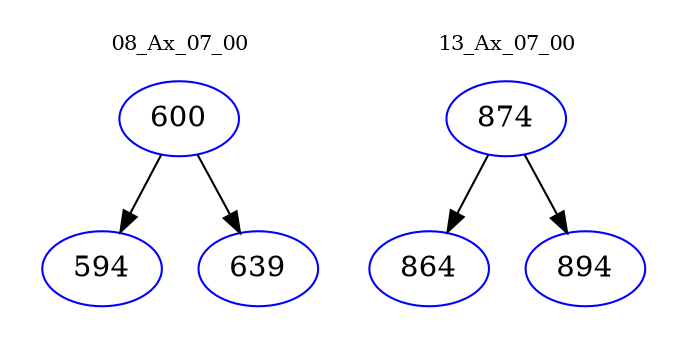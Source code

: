 digraph{
subgraph cluster_0 {
color = white
label = "08_Ax_07_00";
fontsize=10;
T0_600 [label="600", color="blue"]
T0_600 -> T0_594 [color="black"]
T0_594 [label="594", color="blue"]
T0_600 -> T0_639 [color="black"]
T0_639 [label="639", color="blue"]
}
subgraph cluster_1 {
color = white
label = "13_Ax_07_00";
fontsize=10;
T1_874 [label="874", color="blue"]
T1_874 -> T1_864 [color="black"]
T1_864 [label="864", color="blue"]
T1_874 -> T1_894 [color="black"]
T1_894 [label="894", color="blue"]
}
}
